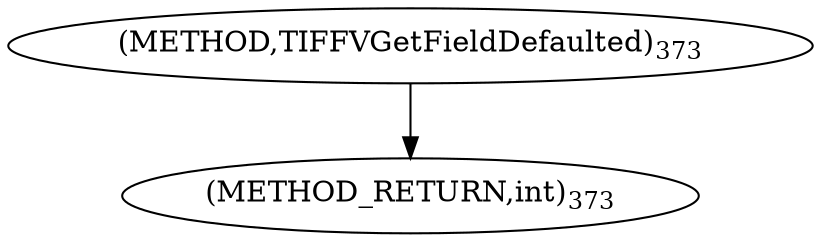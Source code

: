 digraph "TIFFVGetFieldDefaulted" {  
"8541" [label = <(METHOD,TIFFVGetFieldDefaulted)<SUB>373</SUB>> ]
"8545" [label = <(METHOD_RETURN,int)<SUB>373</SUB>> ]
  "8541" -> "8545" 
}
